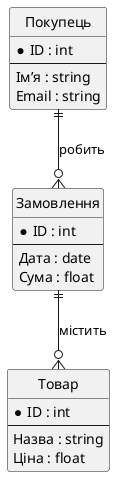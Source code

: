 @startuml ER_Diagram_uk

skinparam monochrome true
skinparam backgroundColor white
skinparam style strictuml

entity "Покупець" as Customer {
  * ID : int
  --
  Імʼя : string
  Email : string
}

entity "Замовлення" as Order {
  * ID : int
  --
  Дата : date
  Сума : float
}

entity "Товар" as Product {
  * ID : int
  --
  Назва : string
  Ціна : float
}

Customer ||--o{ Order : робить
Order ||--o{ Product : містить
@enduml
